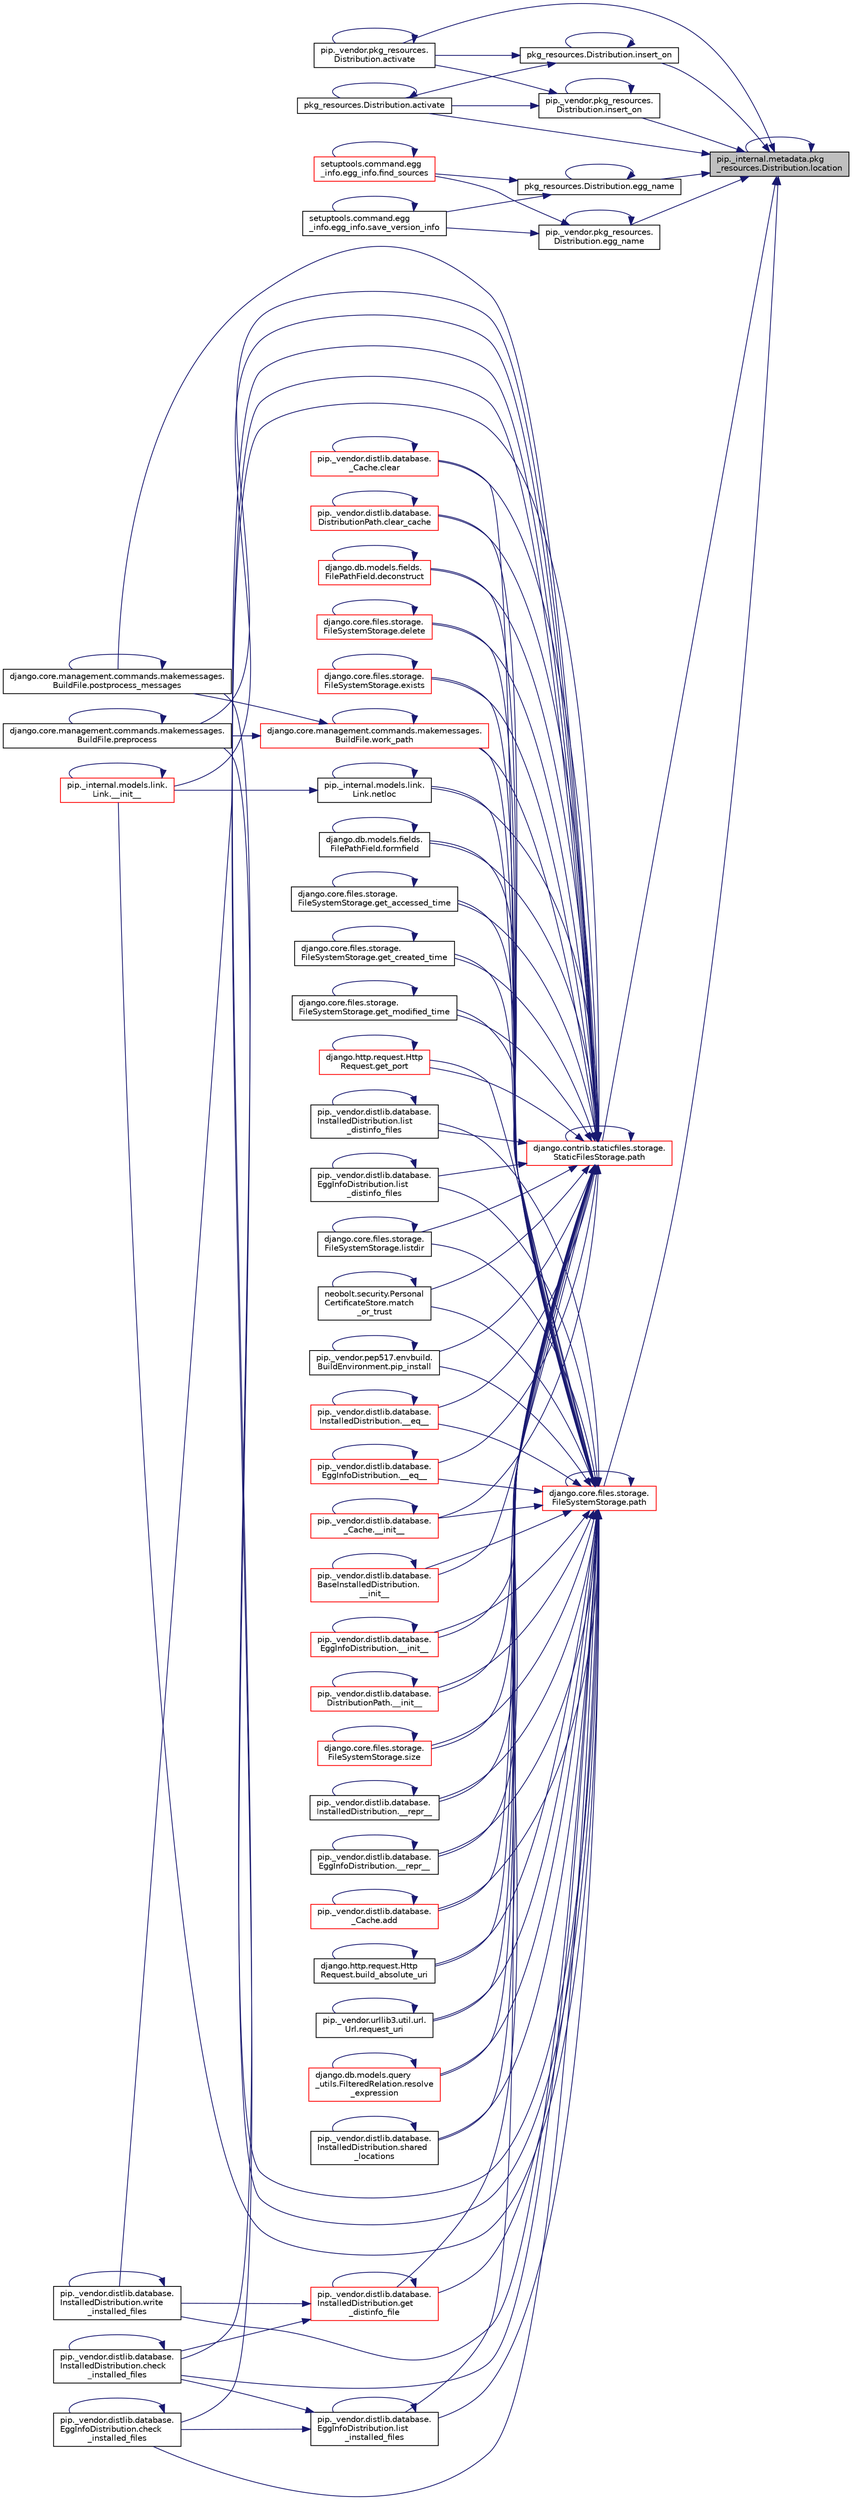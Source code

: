 digraph "pip._internal.metadata.pkg_resources.Distribution.location"
{
 // LATEX_PDF_SIZE
  edge [fontname="Helvetica",fontsize="10",labelfontname="Helvetica",labelfontsize="10"];
  node [fontname="Helvetica",fontsize="10",shape=record];
  rankdir="RL";
  Node1 [label="pip._internal.metadata.pkg\l_resources.Distribution.location",height=0.2,width=0.4,color="black", fillcolor="grey75", style="filled", fontcolor="black",tooltip=" "];
  Node1 -> Node2 [dir="back",color="midnightblue",fontsize="10",style="solid",fontname="Helvetica"];
  Node2 [label="pip._vendor.pkg_resources.\lDistribution.activate",height=0.2,width=0.4,color="black", fillcolor="white", style="filled",URL="$d0/ddb/classpip_1_1__vendor_1_1pkg__resources_1_1_distribution.html#a01dcb36642b9cabcedd14c3f50a59657",tooltip=" "];
  Node2 -> Node2 [dir="back",color="midnightblue",fontsize="10",style="solid",fontname="Helvetica"];
  Node1 -> Node3 [dir="back",color="midnightblue",fontsize="10",style="solid",fontname="Helvetica"];
  Node3 [label="pkg_resources.Distribution.activate",height=0.2,width=0.4,color="black", fillcolor="white", style="filled",URL="$d8/d25/classpkg__resources_1_1_distribution.html#a4c4474f066527ee18c2dc15af67911df",tooltip=" "];
  Node3 -> Node3 [dir="back",color="midnightblue",fontsize="10",style="solid",fontname="Helvetica"];
  Node1 -> Node4 [dir="back",color="midnightblue",fontsize="10",style="solid",fontname="Helvetica"];
  Node4 [label="pip._vendor.pkg_resources.\lDistribution.egg_name",height=0.2,width=0.4,color="black", fillcolor="white", style="filled",URL="$d0/ddb/classpip_1_1__vendor_1_1pkg__resources_1_1_distribution.html#aa61d5600e0896e46b1708c4dcb9393f5",tooltip=" "];
  Node4 -> Node4 [dir="back",color="midnightblue",fontsize="10",style="solid",fontname="Helvetica"];
  Node4 -> Node5 [dir="back",color="midnightblue",fontsize="10",style="solid",fontname="Helvetica"];
  Node5 [label="setuptools.command.egg\l_info.egg_info.find_sources",height=0.2,width=0.4,color="red", fillcolor="white", style="filled",URL="$d4/dd5/classsetuptools_1_1command_1_1egg__info_1_1egg__info.html#a689901dc0b3f93b8ea62c954097b7627",tooltip=" "];
  Node5 -> Node5 [dir="back",color="midnightblue",fontsize="10",style="solid",fontname="Helvetica"];
  Node4 -> Node692 [dir="back",color="midnightblue",fontsize="10",style="solid",fontname="Helvetica"];
  Node692 [label="setuptools.command.egg\l_info.egg_info.save_version_info",height=0.2,width=0.4,color="black", fillcolor="white", style="filled",URL="$d4/dd5/classsetuptools_1_1command_1_1egg__info_1_1egg__info.html#aff24c2a57934f3ea7ff9a14d0cacf6bd",tooltip=" "];
  Node692 -> Node692 [dir="back",color="midnightblue",fontsize="10",style="solid",fontname="Helvetica"];
  Node1 -> Node693 [dir="back",color="midnightblue",fontsize="10",style="solid",fontname="Helvetica"];
  Node693 [label="pkg_resources.Distribution.egg_name",height=0.2,width=0.4,color="black", fillcolor="white", style="filled",URL="$d8/d25/classpkg__resources_1_1_distribution.html#a229d424f62d10b7e83bba3b3efe6dbbb",tooltip=" "];
  Node693 -> Node693 [dir="back",color="midnightblue",fontsize="10",style="solid",fontname="Helvetica"];
  Node693 -> Node5 [dir="back",color="midnightblue",fontsize="10",style="solid",fontname="Helvetica"];
  Node693 -> Node692 [dir="back",color="midnightblue",fontsize="10",style="solid",fontname="Helvetica"];
  Node1 -> Node694 [dir="back",color="midnightblue",fontsize="10",style="solid",fontname="Helvetica"];
  Node694 [label="pip._vendor.pkg_resources.\lDistribution.insert_on",height=0.2,width=0.4,color="black", fillcolor="white", style="filled",URL="$d0/ddb/classpip_1_1__vendor_1_1pkg__resources_1_1_distribution.html#aa808bc24580f0d7069eaaabaecf74b47",tooltip=" "];
  Node694 -> Node2 [dir="back",color="midnightblue",fontsize="10",style="solid",fontname="Helvetica"];
  Node694 -> Node3 [dir="back",color="midnightblue",fontsize="10",style="solid",fontname="Helvetica"];
  Node694 -> Node694 [dir="back",color="midnightblue",fontsize="10",style="solid",fontname="Helvetica"];
  Node1 -> Node695 [dir="back",color="midnightblue",fontsize="10",style="solid",fontname="Helvetica"];
  Node695 [label="pkg_resources.Distribution.insert_on",height=0.2,width=0.4,color="black", fillcolor="white", style="filled",URL="$d8/d25/classpkg__resources_1_1_distribution.html#a26864ad682f37623654f162a1d0a4c8b",tooltip=" "];
  Node695 -> Node2 [dir="back",color="midnightblue",fontsize="10",style="solid",fontname="Helvetica"];
  Node695 -> Node3 [dir="back",color="midnightblue",fontsize="10",style="solid",fontname="Helvetica"];
  Node695 -> Node695 [dir="back",color="midnightblue",fontsize="10",style="solid",fontname="Helvetica"];
  Node1 -> Node1 [dir="back",color="midnightblue",fontsize="10",style="solid",fontname="Helvetica"];
  Node1 -> Node696 [dir="back",color="midnightblue",fontsize="10",style="solid",fontname="Helvetica"];
  Node696 [label="django.contrib.staticfiles.storage.\lStaticFilesStorage.path",height=0.2,width=0.4,color="red", fillcolor="white", style="filled",URL="$de/db9/classdjango_1_1contrib_1_1staticfiles_1_1storage_1_1_static_files_storage.html#a05b94710221f618ad88b3803a0ff5bde",tooltip=" "];
  Node696 -> Node697 [dir="back",color="midnightblue",fontsize="10",style="solid",fontname="Helvetica"];
  Node697 [label="pip._vendor.distlib.database.\lInstalledDistribution.__eq__",height=0.2,width=0.4,color="red", fillcolor="white", style="filled",URL="$d5/d3f/classpip_1_1__vendor_1_1distlib_1_1database_1_1_installed_distribution.html#a9b5ed2b1d9ce082f207e18b06a41d0ff",tooltip=" "];
  Node697 -> Node697 [dir="back",color="midnightblue",fontsize="10",style="solid",fontname="Helvetica"];
  Node696 -> Node698 [dir="back",color="midnightblue",fontsize="10",style="solid",fontname="Helvetica"];
  Node698 [label="pip._vendor.distlib.database.\lEggInfoDistribution.__eq__",height=0.2,width=0.4,color="red", fillcolor="white", style="filled",URL="$d7/d4f/classpip_1_1__vendor_1_1distlib_1_1database_1_1_egg_info_distribution.html#a1a4e220bb20d7de097cb45e4d22cb1f7",tooltip=" "];
  Node698 -> Node698 [dir="back",color="midnightblue",fontsize="10",style="solid",fontname="Helvetica"];
  Node696 -> Node699 [dir="back",color="midnightblue",fontsize="10",style="solid",fontname="Helvetica"];
  Node699 [label="pip._vendor.distlib.database.\l_Cache.__init__",height=0.2,width=0.4,color="red", fillcolor="white", style="filled",URL="$d8/dcd/classpip_1_1__vendor_1_1distlib_1_1database_1_1___cache.html#af54d5616ff89aa6d6ac29816dd0efc6c",tooltip=" "];
  Node699 -> Node699 [dir="back",color="midnightblue",fontsize="10",style="solid",fontname="Helvetica"];
  Node696 -> Node700 [dir="back",color="midnightblue",fontsize="10",style="solid",fontname="Helvetica"];
  Node700 [label="pip._vendor.distlib.database.\lBaseInstalledDistribution.\l__init__",height=0.2,width=0.4,color="red", fillcolor="white", style="filled",URL="$d3/d43/classpip_1_1__vendor_1_1distlib_1_1database_1_1_base_installed_distribution.html#a3cf0dbeeadaece59290525cfd71c8164",tooltip=" "];
  Node700 -> Node700 [dir="back",color="midnightblue",fontsize="10",style="solid",fontname="Helvetica"];
  Node696 -> Node701 [dir="back",color="midnightblue",fontsize="10",style="solid",fontname="Helvetica"];
  Node701 [label="pip._vendor.distlib.database.\lEggInfoDistribution.__init__",height=0.2,width=0.4,color="red", fillcolor="white", style="filled",URL="$d7/d4f/classpip_1_1__vendor_1_1distlib_1_1database_1_1_egg_info_distribution.html#a3b17587547b5d4fb68128342686671b1",tooltip=" "];
  Node701 -> Node701 [dir="back",color="midnightblue",fontsize="10",style="solid",fontname="Helvetica"];
  Node696 -> Node702 [dir="back",color="midnightblue",fontsize="10",style="solid",fontname="Helvetica"];
  Node702 [label="pip._vendor.distlib.database.\lDistributionPath.__init__",height=0.2,width=0.4,color="red", fillcolor="white", style="filled",URL="$d3/d8a/classpip_1_1__vendor_1_1distlib_1_1database_1_1_distribution_path.html#a17a2afe7db83a808ad93c909d99ed955",tooltip=" "];
  Node702 -> Node702 [dir="back",color="midnightblue",fontsize="10",style="solid",fontname="Helvetica"];
  Node696 -> Node703 [dir="back",color="midnightblue",fontsize="10",style="solid",fontname="Helvetica"];
  Node703 [label="pip._internal.models.link.\lLink.__init__",height=0.2,width=0.4,color="red", fillcolor="white", style="filled",URL="$de/da5/classpip_1_1__internal_1_1models_1_1link_1_1_link.html#adf9defb3b97546f930fc05a78acfb485",tooltip=" "];
  Node703 -> Node703 [dir="back",color="midnightblue",fontsize="10",style="solid",fontname="Helvetica"];
  Node696 -> Node704 [dir="back",color="midnightblue",fontsize="10",style="solid",fontname="Helvetica"];
  Node704 [label="pip._vendor.distlib.database.\lInstalledDistribution.__repr__",height=0.2,width=0.4,color="black", fillcolor="white", style="filled",URL="$d5/d3f/classpip_1_1__vendor_1_1distlib_1_1database_1_1_installed_distribution.html#a437ca097c31f9e2f6d84da428f56303d",tooltip=" "];
  Node704 -> Node704 [dir="back",color="midnightblue",fontsize="10",style="solid",fontname="Helvetica"];
  Node696 -> Node705 [dir="back",color="midnightblue",fontsize="10",style="solid",fontname="Helvetica"];
  Node705 [label="pip._vendor.distlib.database.\lEggInfoDistribution.__repr__",height=0.2,width=0.4,color="black", fillcolor="white", style="filled",URL="$d7/d4f/classpip_1_1__vendor_1_1distlib_1_1database_1_1_egg_info_distribution.html#aa86b5634260c5ab9efe7b3dd01b3c7e5",tooltip=" "];
  Node705 -> Node705 [dir="back",color="midnightblue",fontsize="10",style="solid",fontname="Helvetica"];
  Node696 -> Node706 [dir="back",color="midnightblue",fontsize="10",style="solid",fontname="Helvetica"];
  Node706 [label="pip._vendor.distlib.database.\l_Cache.add",height=0.2,width=0.4,color="red", fillcolor="white", style="filled",URL="$d8/dcd/classpip_1_1__vendor_1_1distlib_1_1database_1_1___cache.html#a98296c2e1af8395fc035df3fdfc400fc",tooltip=" "];
  Node706 -> Node706 [dir="back",color="midnightblue",fontsize="10",style="solid",fontname="Helvetica"];
  Node696 -> Node707 [dir="back",color="midnightblue",fontsize="10",style="solid",fontname="Helvetica"];
  Node707 [label="django.http.request.Http\lRequest.build_absolute_uri",height=0.2,width=0.4,color="black", fillcolor="white", style="filled",URL="$d1/ded/classdjango_1_1http_1_1request_1_1_http_request.html#acda6ee1aa44ebe5161a855fbb9b9cf7c",tooltip=" "];
  Node707 -> Node707 [dir="back",color="midnightblue",fontsize="10",style="solid",fontname="Helvetica"];
  Node696 -> Node708 [dir="back",color="midnightblue",fontsize="10",style="solid",fontname="Helvetica"];
  Node708 [label="pip._vendor.distlib.database.\lInstalledDistribution.check\l_installed_files",height=0.2,width=0.4,color="black", fillcolor="white", style="filled",URL="$d5/d3f/classpip_1_1__vendor_1_1distlib_1_1database_1_1_installed_distribution.html#af02e7290aefa70861a60fe1885285e16",tooltip=" "];
  Node708 -> Node708 [dir="back",color="midnightblue",fontsize="10",style="solid",fontname="Helvetica"];
  Node696 -> Node709 [dir="back",color="midnightblue",fontsize="10",style="solid",fontname="Helvetica"];
  Node709 [label="pip._vendor.distlib.database.\lEggInfoDistribution.check\l_installed_files",height=0.2,width=0.4,color="black", fillcolor="white", style="filled",URL="$d7/d4f/classpip_1_1__vendor_1_1distlib_1_1database_1_1_egg_info_distribution.html#a4eb9053abcb6ae611e7f31c17387aea7",tooltip=" "];
  Node709 -> Node709 [dir="back",color="midnightblue",fontsize="10",style="solid",fontname="Helvetica"];
  Node696 -> Node710 [dir="back",color="midnightblue",fontsize="10",style="solid",fontname="Helvetica"];
  Node710 [label="pip._vendor.distlib.database.\l_Cache.clear",height=0.2,width=0.4,color="red", fillcolor="white", style="filled",URL="$d8/dcd/classpip_1_1__vendor_1_1distlib_1_1database_1_1___cache.html#ab8493db74feb70354215f9804fafea3d",tooltip=" "];
  Node710 -> Node710 [dir="back",color="midnightblue",fontsize="10",style="solid",fontname="Helvetica"];
  Node696 -> Node711 [dir="back",color="midnightblue",fontsize="10",style="solid",fontname="Helvetica"];
  Node711 [label="pip._vendor.distlib.database.\lDistributionPath.clear_cache",height=0.2,width=0.4,color="red", fillcolor="white", style="filled",URL="$d3/d8a/classpip_1_1__vendor_1_1distlib_1_1database_1_1_distribution_path.html#a576c17cc01238d807b4cc7b833001b0b",tooltip=" "];
  Node711 -> Node711 [dir="back",color="midnightblue",fontsize="10",style="solid",fontname="Helvetica"];
  Node696 -> Node463 [dir="back",color="midnightblue",fontsize="10",style="solid",fontname="Helvetica"];
  Node463 [label="django.db.models.fields.\lFilePathField.deconstruct",height=0.2,width=0.4,color="red", fillcolor="white", style="filled",URL="$d9/d58/classdjango_1_1db_1_1models_1_1fields_1_1_file_path_field.html#a52225a0c3baf7a5125007fadbe78dd22",tooltip=" "];
  Node463 -> Node463 [dir="back",color="midnightblue",fontsize="10",style="solid",fontname="Helvetica"];
  Node696 -> Node712 [dir="back",color="midnightblue",fontsize="10",style="solid",fontname="Helvetica"];
  Node712 [label="django.core.files.storage.\lFileSystemStorage.delete",height=0.2,width=0.4,color="red", fillcolor="white", style="filled",URL="$db/da8/classdjango_1_1core_1_1files_1_1storage_1_1_file_system_storage.html#ad31ad8e7dcaeee30a6b95c4336aa4577",tooltip=" "];
  Node712 -> Node712 [dir="back",color="midnightblue",fontsize="10",style="solid",fontname="Helvetica"];
  Node696 -> Node713 [dir="back",color="midnightblue",fontsize="10",style="solid",fontname="Helvetica"];
  Node713 [label="django.core.files.storage.\lFileSystemStorage.exists",height=0.2,width=0.4,color="red", fillcolor="white", style="filled",URL="$db/da8/classdjango_1_1core_1_1files_1_1storage_1_1_file_system_storage.html#a7f2e95bec3b31a3256b247f732fcade2",tooltip=" "];
  Node713 -> Node713 [dir="back",color="midnightblue",fontsize="10",style="solid",fontname="Helvetica"];
  Node696 -> Node464 [dir="back",color="midnightblue",fontsize="10",style="solid",fontname="Helvetica"];
  Node464 [label="django.db.models.fields.\lFilePathField.formfield",height=0.2,width=0.4,color="black", fillcolor="white", style="filled",URL="$d9/d58/classdjango_1_1db_1_1models_1_1fields_1_1_file_path_field.html#ac5c572bd8cd58aa14d0fa9341c935e62",tooltip=" "];
  Node464 -> Node464 [dir="back",color="midnightblue",fontsize="10",style="solid",fontname="Helvetica"];
  Node696 -> Node717 [dir="back",color="midnightblue",fontsize="10",style="solid",fontname="Helvetica"];
  Node717 [label="django.core.files.storage.\lFileSystemStorage.get_accessed_time",height=0.2,width=0.4,color="black", fillcolor="white", style="filled",URL="$db/da8/classdjango_1_1core_1_1files_1_1storage_1_1_file_system_storage.html#a210757b7bff709a38298504e0932dec2",tooltip=" "];
  Node717 -> Node717 [dir="back",color="midnightblue",fontsize="10",style="solid",fontname="Helvetica"];
  Node696 -> Node718 [dir="back",color="midnightblue",fontsize="10",style="solid",fontname="Helvetica"];
  Node718 [label="django.core.files.storage.\lFileSystemStorage.get_created_time",height=0.2,width=0.4,color="black", fillcolor="white", style="filled",URL="$db/da8/classdjango_1_1core_1_1files_1_1storage_1_1_file_system_storage.html#a32a2ad72e493378d19a2707920bfb000",tooltip=" "];
  Node718 -> Node718 [dir="back",color="midnightblue",fontsize="10",style="solid",fontname="Helvetica"];
  Node696 -> Node719 [dir="back",color="midnightblue",fontsize="10",style="solid",fontname="Helvetica"];
  Node719 [label="pip._vendor.distlib.database.\lInstalledDistribution.get\l_distinfo_file",height=0.2,width=0.4,color="red", fillcolor="white", style="filled",URL="$d5/d3f/classpip_1_1__vendor_1_1distlib_1_1database_1_1_installed_distribution.html#ac17c694fe33794a2a93c022eae8919fc",tooltip=" "];
  Node719 -> Node708 [dir="back",color="midnightblue",fontsize="10",style="solid",fontname="Helvetica"];
  Node719 -> Node719 [dir="back",color="midnightblue",fontsize="10",style="solid",fontname="Helvetica"];
  Node719 -> Node721 [dir="back",color="midnightblue",fontsize="10",style="solid",fontname="Helvetica"];
  Node721 [label="pip._vendor.distlib.database.\lInstalledDistribution.write\l_installed_files",height=0.2,width=0.4,color="black", fillcolor="white", style="filled",URL="$d5/d3f/classpip_1_1__vendor_1_1distlib_1_1database_1_1_installed_distribution.html#a3b799b28c162cab4fd480fda0f2a852e",tooltip=" "];
  Node721 -> Node721 [dir="back",color="midnightblue",fontsize="10",style="solid",fontname="Helvetica"];
  Node696 -> Node722 [dir="back",color="midnightblue",fontsize="10",style="solid",fontname="Helvetica"];
  Node722 [label="django.core.files.storage.\lFileSystemStorage.get_modified_time",height=0.2,width=0.4,color="black", fillcolor="white", style="filled",URL="$db/da8/classdjango_1_1core_1_1files_1_1storage_1_1_file_system_storage.html#a7832cc82c083c3f424fcf5e881382b0f",tooltip=" "];
  Node722 -> Node722 [dir="back",color="midnightblue",fontsize="10",style="solid",fontname="Helvetica"];
  Node696 -> Node723 [dir="back",color="midnightblue",fontsize="10",style="solid",fontname="Helvetica"];
  Node723 [label="django.http.request.Http\lRequest.get_port",height=0.2,width=0.4,color="red", fillcolor="white", style="filled",URL="$d1/ded/classdjango_1_1http_1_1request_1_1_http_request.html#af81ce5b385e8dcee02c506de847e9f28",tooltip=" "];
  Node723 -> Node723 [dir="back",color="midnightblue",fontsize="10",style="solid",fontname="Helvetica"];
  Node696 -> Node725 [dir="back",color="midnightblue",fontsize="10",style="solid",fontname="Helvetica"];
  Node725 [label="pip._vendor.distlib.database.\lInstalledDistribution.list\l_distinfo_files",height=0.2,width=0.4,color="black", fillcolor="white", style="filled",URL="$d5/d3f/classpip_1_1__vendor_1_1distlib_1_1database_1_1_installed_distribution.html#a91b6c8c2a299a9b1436538ad0cfe37d7",tooltip=" "];
  Node725 -> Node725 [dir="back",color="midnightblue",fontsize="10",style="solid",fontname="Helvetica"];
  Node696 -> Node726 [dir="back",color="midnightblue",fontsize="10",style="solid",fontname="Helvetica"];
  Node726 [label="pip._vendor.distlib.database.\lEggInfoDistribution.list\l_distinfo_files",height=0.2,width=0.4,color="black", fillcolor="white", style="filled",URL="$d7/d4f/classpip_1_1__vendor_1_1distlib_1_1database_1_1_egg_info_distribution.html#a81eb42fe04552504c3c44bae820de34b",tooltip=" "];
  Node726 -> Node726 [dir="back",color="midnightblue",fontsize="10",style="solid",fontname="Helvetica"];
  Node696 -> Node727 [dir="back",color="midnightblue",fontsize="10",style="solid",fontname="Helvetica"];
  Node727 [label="pip._vendor.distlib.database.\lEggInfoDistribution.list\l_installed_files",height=0.2,width=0.4,color="black", fillcolor="white", style="filled",URL="$d7/d4f/classpip_1_1__vendor_1_1distlib_1_1database_1_1_egg_info_distribution.html#ad11f1a01b3d7117ca45670f4de85b97c",tooltip=" "];
  Node727 -> Node708 [dir="back",color="midnightblue",fontsize="10",style="solid",fontname="Helvetica"];
  Node727 -> Node709 [dir="back",color="midnightblue",fontsize="10",style="solid",fontname="Helvetica"];
  Node727 -> Node727 [dir="back",color="midnightblue",fontsize="10",style="solid",fontname="Helvetica"];
  Node696 -> Node728 [dir="back",color="midnightblue",fontsize="10",style="solid",fontname="Helvetica"];
  Node728 [label="django.core.files.storage.\lFileSystemStorage.listdir",height=0.2,width=0.4,color="black", fillcolor="white", style="filled",URL="$db/da8/classdjango_1_1core_1_1files_1_1storage_1_1_file_system_storage.html#ad1e8e9c112c82e91598ce2a26822701a",tooltip=" "];
  Node728 -> Node728 [dir="back",color="midnightblue",fontsize="10",style="solid",fontname="Helvetica"];
  Node696 -> Node729 [dir="back",color="midnightblue",fontsize="10",style="solid",fontname="Helvetica"];
  Node729 [label="neobolt.security.Personal\lCertificateStore.match\l_or_trust",height=0.2,width=0.4,color="black", fillcolor="white", style="filled",URL="$de/d39/classneobolt_1_1security_1_1_personal_certificate_store.html#a24a522934cab7aa51da96f94ac13d7f8",tooltip=" "];
  Node729 -> Node729 [dir="back",color="midnightblue",fontsize="10",style="solid",fontname="Helvetica"];
  Node696 -> Node730 [dir="back",color="midnightblue",fontsize="10",style="solid",fontname="Helvetica"];
  Node730 [label="pip._internal.models.link.\lLink.netloc",height=0.2,width=0.4,color="black", fillcolor="white", style="filled",URL="$de/da5/classpip_1_1__internal_1_1models_1_1link_1_1_link.html#a3b75bb1dffe191f8f61239e8af2135cc",tooltip=" "];
  Node730 -> Node703 [dir="back",color="midnightblue",fontsize="10",style="solid",fontname="Helvetica"];
  Node730 -> Node730 [dir="back",color="midnightblue",fontsize="10",style="solid",fontname="Helvetica"];
  Node696 -> Node696 [dir="back",color="midnightblue",fontsize="10",style="solid",fontname="Helvetica"];
  Node696 -> Node731 [dir="back",color="midnightblue",fontsize="10",style="solid",fontname="Helvetica"];
  Node731 [label="pip._vendor.pep517.envbuild.\lBuildEnvironment.pip_install",height=0.2,width=0.4,color="black", fillcolor="white", style="filled",URL="$dc/d7f/classpip_1_1__vendor_1_1pep517_1_1envbuild_1_1_build_environment.html#ab356ae51c4fcb260a6a369aaa2f1de92",tooltip=" "];
  Node731 -> Node731 [dir="back",color="midnightblue",fontsize="10",style="solid",fontname="Helvetica"];
  Node696 -> Node732 [dir="back",color="midnightblue",fontsize="10",style="solid",fontname="Helvetica"];
  Node732 [label="django.core.management.commands.makemessages.\lBuildFile.postprocess_messages",height=0.2,width=0.4,color="black", fillcolor="white", style="filled",URL="$d9/d7e/classdjango_1_1core_1_1management_1_1commands_1_1makemessages_1_1_build_file.html#a10eddc071c350372dfd70d0666ddb0b2",tooltip=" "];
  Node732 -> Node732 [dir="back",color="midnightblue",fontsize="10",style="solid",fontname="Helvetica"];
  Node696 -> Node733 [dir="back",color="midnightblue",fontsize="10",style="solid",fontname="Helvetica"];
  Node733 [label="django.core.management.commands.makemessages.\lBuildFile.preprocess",height=0.2,width=0.4,color="black", fillcolor="white", style="filled",URL="$d9/d7e/classdjango_1_1core_1_1management_1_1commands_1_1makemessages_1_1_build_file.html#ad48f37dc93e0cba9878e64edf84bf362",tooltip=" "];
  Node733 -> Node733 [dir="back",color="midnightblue",fontsize="10",style="solid",fontname="Helvetica"];
  Node696 -> Node734 [dir="back",color="midnightblue",fontsize="10",style="solid",fontname="Helvetica"];
  Node734 [label="pip._vendor.urllib3.util.url.\lUrl.request_uri",height=0.2,width=0.4,color="black", fillcolor="white", style="filled",URL="$d6/dd8/classpip_1_1__vendor_1_1urllib3_1_1util_1_1url_1_1_url.html#a55d7eb61b1f1188f3c852b6c63625b4a",tooltip=" "];
  Node734 -> Node734 [dir="back",color="midnightblue",fontsize="10",style="solid",fontname="Helvetica"];
  Node696 -> Node735 [dir="back",color="midnightblue",fontsize="10",style="solid",fontname="Helvetica"];
  Node735 [label="django.db.models.query\l_utils.FilteredRelation.resolve\l_expression",height=0.2,width=0.4,color="red", fillcolor="white", style="filled",URL="$d0/d2b/classdjango_1_1db_1_1models_1_1query__utils_1_1_filtered_relation.html#ad4304eba69e6705f525dc4f73623e09d",tooltip=" "];
  Node735 -> Node735 [dir="back",color="midnightblue",fontsize="10",style="solid",fontname="Helvetica"];
  Node696 -> Node736 [dir="back",color="midnightblue",fontsize="10",style="solid",fontname="Helvetica"];
  Node736 [label="pip._vendor.distlib.database.\lInstalledDistribution.shared\l_locations",height=0.2,width=0.4,color="black", fillcolor="white", style="filled",URL="$d5/d3f/classpip_1_1__vendor_1_1distlib_1_1database_1_1_installed_distribution.html#acb9d762b10d0e0269e958d3f89307d10",tooltip=" "];
  Node736 -> Node736 [dir="back",color="midnightblue",fontsize="10",style="solid",fontname="Helvetica"];
  Node696 -> Node737 [dir="back",color="midnightblue",fontsize="10",style="solid",fontname="Helvetica"];
  Node737 [label="django.core.files.storage.\lFileSystemStorage.size",height=0.2,width=0.4,color="red", fillcolor="white", style="filled",URL="$db/da8/classdjango_1_1core_1_1files_1_1storage_1_1_file_system_storage.html#a48d966839a5f13179dc05370fc809c2e",tooltip=" "];
  Node737 -> Node737 [dir="back",color="midnightblue",fontsize="10",style="solid",fontname="Helvetica"];
  Node696 -> Node779 [dir="back",color="midnightblue",fontsize="10",style="solid",fontname="Helvetica"];
  Node779 [label="django.core.management.commands.makemessages.\lBuildFile.work_path",height=0.2,width=0.4,color="red", fillcolor="white", style="filled",URL="$d9/d7e/classdjango_1_1core_1_1management_1_1commands_1_1makemessages_1_1_build_file.html#a7fda6cc61a979b2c6db2a07a559209f0",tooltip=" "];
  Node779 -> Node732 [dir="back",color="midnightblue",fontsize="10",style="solid",fontname="Helvetica"];
  Node779 -> Node733 [dir="back",color="midnightblue",fontsize="10",style="solid",fontname="Helvetica"];
  Node779 -> Node779 [dir="back",color="midnightblue",fontsize="10",style="solid",fontname="Helvetica"];
  Node696 -> Node721 [dir="back",color="midnightblue",fontsize="10",style="solid",fontname="Helvetica"];
  Node1 -> Node782 [dir="back",color="midnightblue",fontsize="10",style="solid",fontname="Helvetica"];
  Node782 [label="django.core.files.storage.\lFileSystemStorage.path",height=0.2,width=0.4,color="red", fillcolor="white", style="filled",URL="$db/da8/classdjango_1_1core_1_1files_1_1storage_1_1_file_system_storage.html#a0720d398ae6ba15a3e95148f61fb27f6",tooltip=" "];
  Node782 -> Node697 [dir="back",color="midnightblue",fontsize="10",style="solid",fontname="Helvetica"];
  Node782 -> Node698 [dir="back",color="midnightblue",fontsize="10",style="solid",fontname="Helvetica"];
  Node782 -> Node699 [dir="back",color="midnightblue",fontsize="10",style="solid",fontname="Helvetica"];
  Node782 -> Node700 [dir="back",color="midnightblue",fontsize="10",style="solid",fontname="Helvetica"];
  Node782 -> Node701 [dir="back",color="midnightblue",fontsize="10",style="solid",fontname="Helvetica"];
  Node782 -> Node702 [dir="back",color="midnightblue",fontsize="10",style="solid",fontname="Helvetica"];
  Node782 -> Node703 [dir="back",color="midnightblue",fontsize="10",style="solid",fontname="Helvetica"];
  Node782 -> Node704 [dir="back",color="midnightblue",fontsize="10",style="solid",fontname="Helvetica"];
  Node782 -> Node705 [dir="back",color="midnightblue",fontsize="10",style="solid",fontname="Helvetica"];
  Node782 -> Node706 [dir="back",color="midnightblue",fontsize="10",style="solid",fontname="Helvetica"];
  Node782 -> Node707 [dir="back",color="midnightblue",fontsize="10",style="solid",fontname="Helvetica"];
  Node782 -> Node708 [dir="back",color="midnightblue",fontsize="10",style="solid",fontname="Helvetica"];
  Node782 -> Node709 [dir="back",color="midnightblue",fontsize="10",style="solid",fontname="Helvetica"];
  Node782 -> Node710 [dir="back",color="midnightblue",fontsize="10",style="solid",fontname="Helvetica"];
  Node782 -> Node711 [dir="back",color="midnightblue",fontsize="10",style="solid",fontname="Helvetica"];
  Node782 -> Node463 [dir="back",color="midnightblue",fontsize="10",style="solid",fontname="Helvetica"];
  Node782 -> Node712 [dir="back",color="midnightblue",fontsize="10",style="solid",fontname="Helvetica"];
  Node782 -> Node713 [dir="back",color="midnightblue",fontsize="10",style="solid",fontname="Helvetica"];
  Node782 -> Node464 [dir="back",color="midnightblue",fontsize="10",style="solid",fontname="Helvetica"];
  Node782 -> Node717 [dir="back",color="midnightblue",fontsize="10",style="solid",fontname="Helvetica"];
  Node782 -> Node718 [dir="back",color="midnightblue",fontsize="10",style="solid",fontname="Helvetica"];
  Node782 -> Node719 [dir="back",color="midnightblue",fontsize="10",style="solid",fontname="Helvetica"];
  Node782 -> Node722 [dir="back",color="midnightblue",fontsize="10",style="solid",fontname="Helvetica"];
  Node782 -> Node723 [dir="back",color="midnightblue",fontsize="10",style="solid",fontname="Helvetica"];
  Node782 -> Node725 [dir="back",color="midnightblue",fontsize="10",style="solid",fontname="Helvetica"];
  Node782 -> Node726 [dir="back",color="midnightblue",fontsize="10",style="solid",fontname="Helvetica"];
  Node782 -> Node727 [dir="back",color="midnightblue",fontsize="10",style="solid",fontname="Helvetica"];
  Node782 -> Node728 [dir="back",color="midnightblue",fontsize="10",style="solid",fontname="Helvetica"];
  Node782 -> Node729 [dir="back",color="midnightblue",fontsize="10",style="solid",fontname="Helvetica"];
  Node782 -> Node730 [dir="back",color="midnightblue",fontsize="10",style="solid",fontname="Helvetica"];
  Node782 -> Node782 [dir="back",color="midnightblue",fontsize="10",style="solid",fontname="Helvetica"];
  Node782 -> Node731 [dir="back",color="midnightblue",fontsize="10",style="solid",fontname="Helvetica"];
  Node782 -> Node732 [dir="back",color="midnightblue",fontsize="10",style="solid",fontname="Helvetica"];
  Node782 -> Node733 [dir="back",color="midnightblue",fontsize="10",style="solid",fontname="Helvetica"];
  Node782 -> Node734 [dir="back",color="midnightblue",fontsize="10",style="solid",fontname="Helvetica"];
  Node782 -> Node735 [dir="back",color="midnightblue",fontsize="10",style="solid",fontname="Helvetica"];
  Node782 -> Node736 [dir="back",color="midnightblue",fontsize="10",style="solid",fontname="Helvetica"];
  Node782 -> Node737 [dir="back",color="midnightblue",fontsize="10",style="solid",fontname="Helvetica"];
  Node782 -> Node779 [dir="back",color="midnightblue",fontsize="10",style="solid",fontname="Helvetica"];
  Node782 -> Node721 [dir="back",color="midnightblue",fontsize="10",style="solid",fontname="Helvetica"];
}
